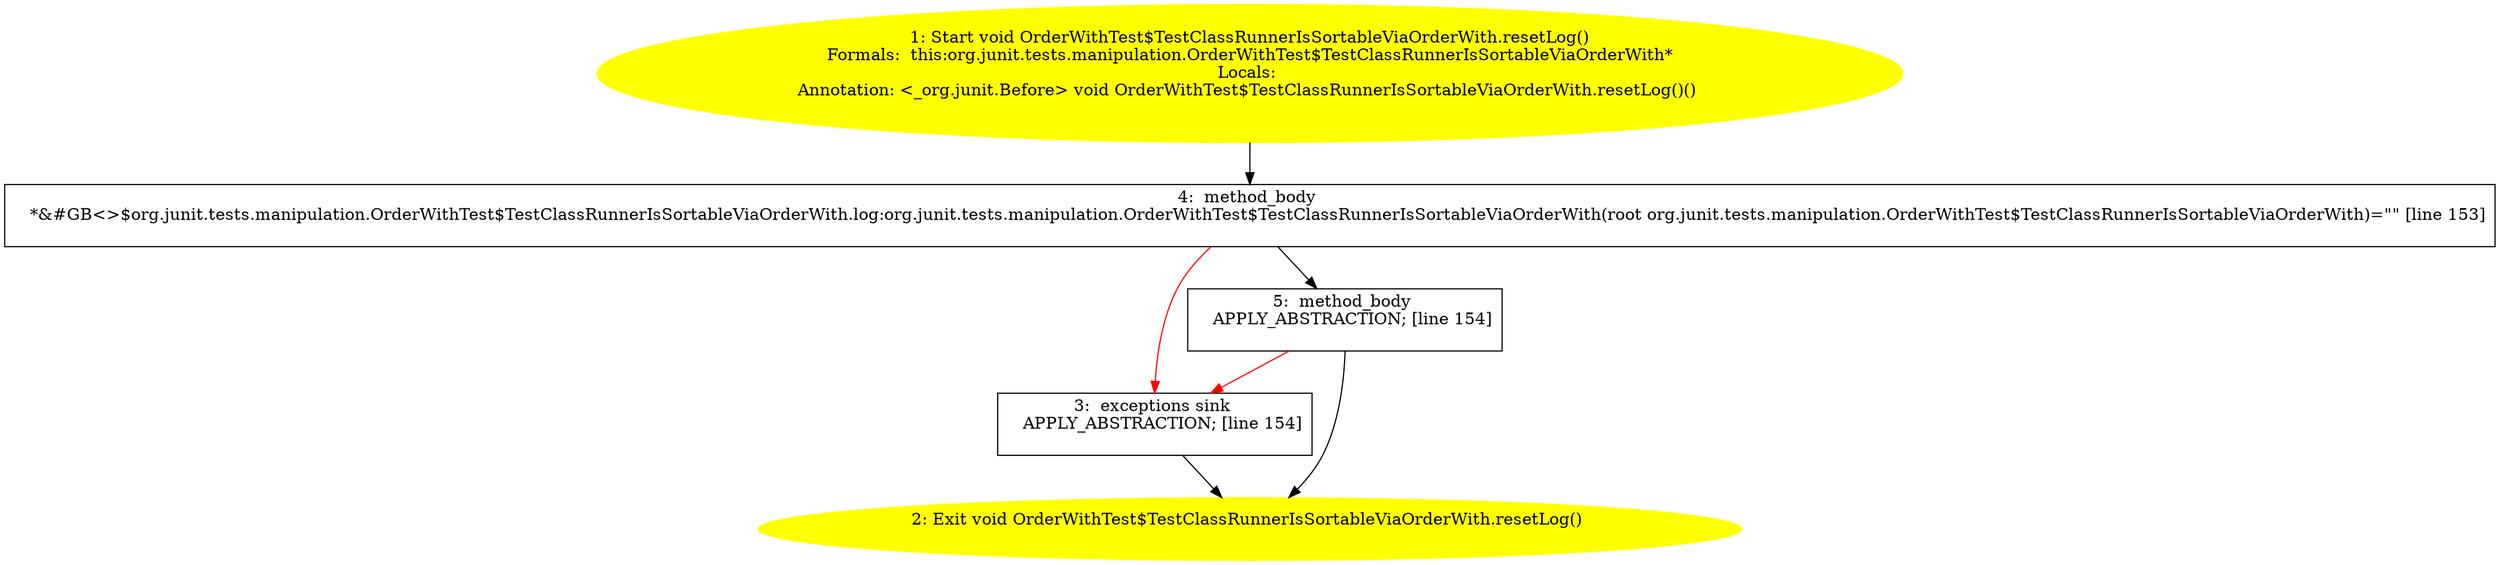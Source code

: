 /* @generated */
digraph cfg {
"org.junit.tests.manipulation.OrderWithTest$TestClassRunnerIsSortableViaOrderWith.resetLog():void.c386c68f9d740743bce23449e271db0d_1" [label="1: Start void OrderWithTest$TestClassRunnerIsSortableViaOrderWith.resetLog()\nFormals:  this:org.junit.tests.manipulation.OrderWithTest$TestClassRunnerIsSortableViaOrderWith*\nLocals: \nAnnotation: <_org.junit.Before> void OrderWithTest$TestClassRunnerIsSortableViaOrderWith.resetLog()() \n  " color=yellow style=filled]
	

	 "org.junit.tests.manipulation.OrderWithTest$TestClassRunnerIsSortableViaOrderWith.resetLog():void.c386c68f9d740743bce23449e271db0d_1" -> "org.junit.tests.manipulation.OrderWithTest$TestClassRunnerIsSortableViaOrderWith.resetLog():void.c386c68f9d740743bce23449e271db0d_4" ;
"org.junit.tests.manipulation.OrderWithTest$TestClassRunnerIsSortableViaOrderWith.resetLog():void.c386c68f9d740743bce23449e271db0d_2" [label="2: Exit void OrderWithTest$TestClassRunnerIsSortableViaOrderWith.resetLog() \n  " color=yellow style=filled]
	

"org.junit.tests.manipulation.OrderWithTest$TestClassRunnerIsSortableViaOrderWith.resetLog():void.c386c68f9d740743bce23449e271db0d_3" [label="3:  exceptions sink \n   APPLY_ABSTRACTION; [line 154]\n " shape="box"]
	

	 "org.junit.tests.manipulation.OrderWithTest$TestClassRunnerIsSortableViaOrderWith.resetLog():void.c386c68f9d740743bce23449e271db0d_3" -> "org.junit.tests.manipulation.OrderWithTest$TestClassRunnerIsSortableViaOrderWith.resetLog():void.c386c68f9d740743bce23449e271db0d_2" ;
"org.junit.tests.manipulation.OrderWithTest$TestClassRunnerIsSortableViaOrderWith.resetLog():void.c386c68f9d740743bce23449e271db0d_4" [label="4:  method_body \n   *&#GB<>$org.junit.tests.manipulation.OrderWithTest$TestClassRunnerIsSortableViaOrderWith.log:org.junit.tests.manipulation.OrderWithTest$TestClassRunnerIsSortableViaOrderWith(root org.junit.tests.manipulation.OrderWithTest$TestClassRunnerIsSortableViaOrderWith)=\"\" [line 153]\n " shape="box"]
	

	 "org.junit.tests.manipulation.OrderWithTest$TestClassRunnerIsSortableViaOrderWith.resetLog():void.c386c68f9d740743bce23449e271db0d_4" -> "org.junit.tests.manipulation.OrderWithTest$TestClassRunnerIsSortableViaOrderWith.resetLog():void.c386c68f9d740743bce23449e271db0d_5" ;
	 "org.junit.tests.manipulation.OrderWithTest$TestClassRunnerIsSortableViaOrderWith.resetLog():void.c386c68f9d740743bce23449e271db0d_4" -> "org.junit.tests.manipulation.OrderWithTest$TestClassRunnerIsSortableViaOrderWith.resetLog():void.c386c68f9d740743bce23449e271db0d_3" [color="red" ];
"org.junit.tests.manipulation.OrderWithTest$TestClassRunnerIsSortableViaOrderWith.resetLog():void.c386c68f9d740743bce23449e271db0d_5" [label="5:  method_body \n   APPLY_ABSTRACTION; [line 154]\n " shape="box"]
	

	 "org.junit.tests.manipulation.OrderWithTest$TestClassRunnerIsSortableViaOrderWith.resetLog():void.c386c68f9d740743bce23449e271db0d_5" -> "org.junit.tests.manipulation.OrderWithTest$TestClassRunnerIsSortableViaOrderWith.resetLog():void.c386c68f9d740743bce23449e271db0d_2" ;
	 "org.junit.tests.manipulation.OrderWithTest$TestClassRunnerIsSortableViaOrderWith.resetLog():void.c386c68f9d740743bce23449e271db0d_5" -> "org.junit.tests.manipulation.OrderWithTest$TestClassRunnerIsSortableViaOrderWith.resetLog():void.c386c68f9d740743bce23449e271db0d_3" [color="red" ];
}
